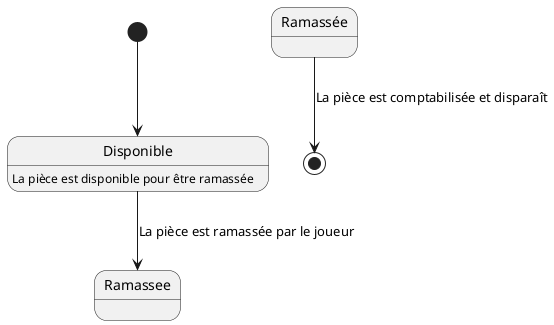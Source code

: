 @startuml coinState
[*] --> Disponible
Disponible : La pièce est disponible pour être ramassée

Disponible --> Ramassee : La pièce est ramassée par le joueur
Ramassée --> [*] : La pièce est comptabilisée et disparaît
@enduml
